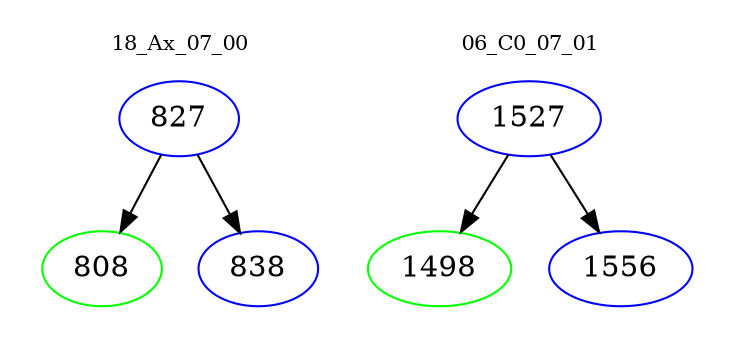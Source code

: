 digraph{
subgraph cluster_0 {
color = white
label = "18_Ax_07_00";
fontsize=10;
T0_827 [label="827", color="blue"]
T0_827 -> T0_808 [color="black"]
T0_808 [label="808", color="green"]
T0_827 -> T0_838 [color="black"]
T0_838 [label="838", color="blue"]
}
subgraph cluster_1 {
color = white
label = "06_C0_07_01";
fontsize=10;
T1_1527 [label="1527", color="blue"]
T1_1527 -> T1_1498 [color="black"]
T1_1498 [label="1498", color="green"]
T1_1527 -> T1_1556 [color="black"]
T1_1556 [label="1556", color="blue"]
}
}
